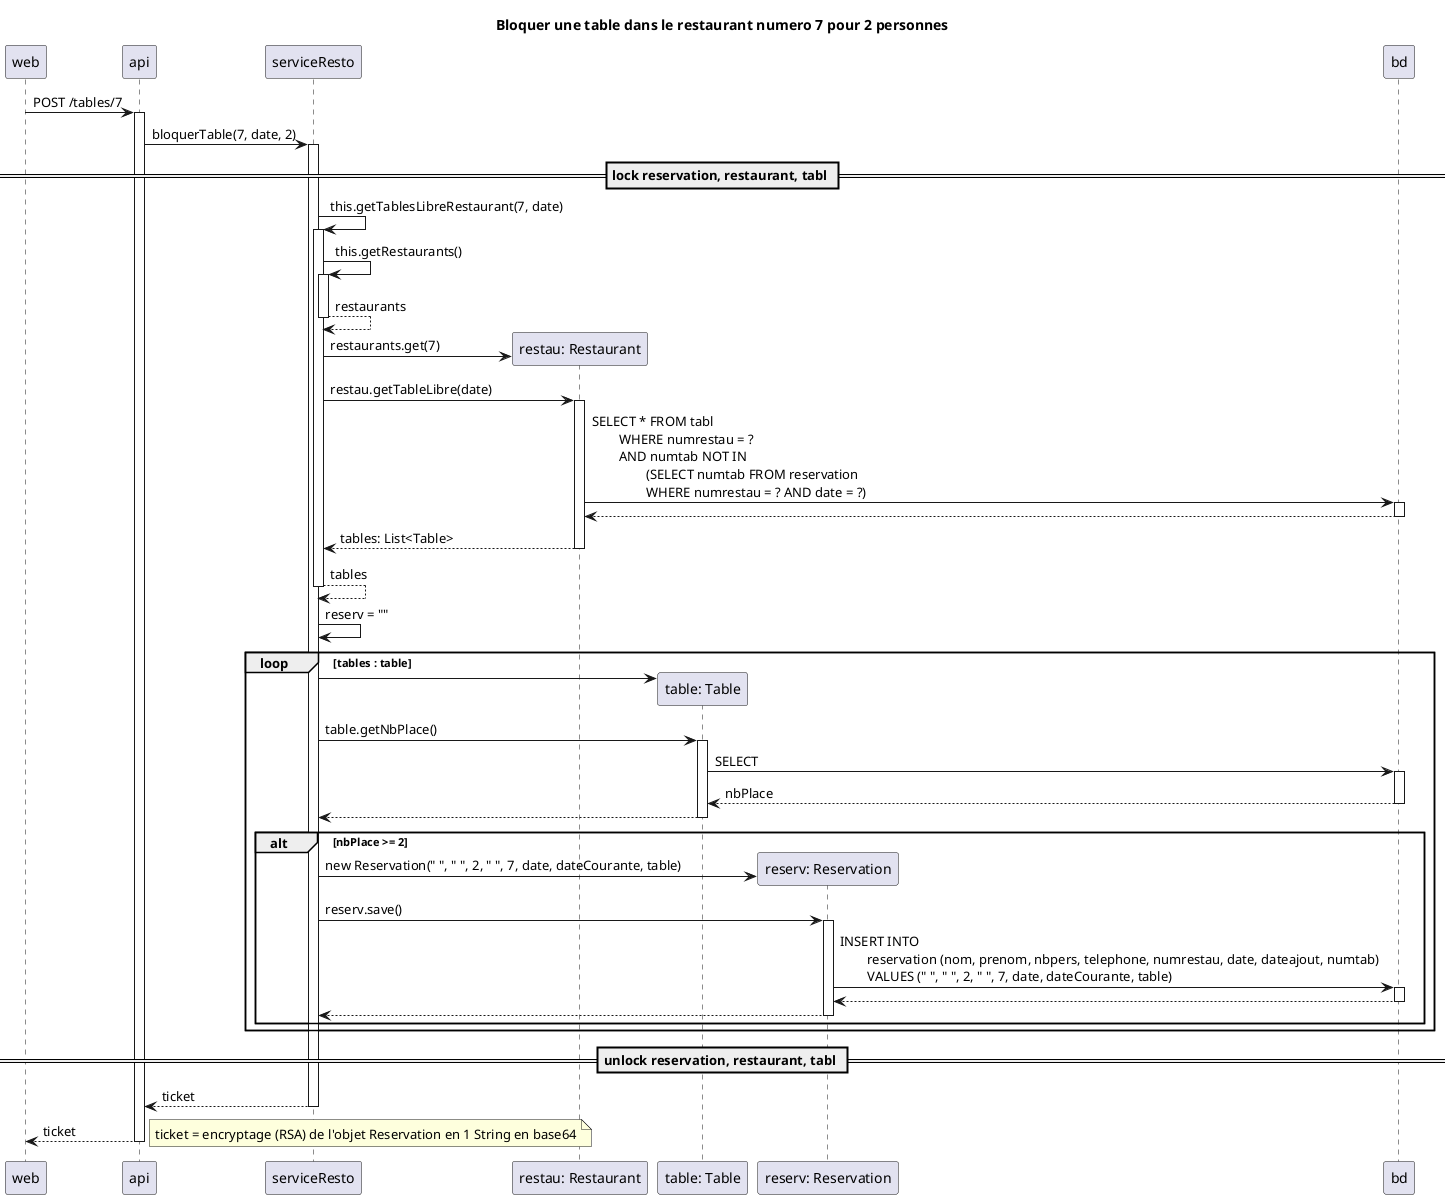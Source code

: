@startuml
'https://plantuml.com/sequence-diagram

/'autonumber'/

title Bloquer une table dans le restaurant numero 7 pour 2 personnes

web -> api : POST /tables/7
activate api

api -> "serviceResto" : bloquerTable(7, date, 2)
activate "serviceResto"

== lock reservation, restaurant, tabl ==

"serviceResto" -> "serviceResto" : this.getTablesLibreRestaurant(7, date)
activate "serviceResto"

"serviceResto" -> "serviceResto" : this.getRestaurants()
activate "serviceResto"
"serviceResto" --> "serviceResto" : restaurants
deactivate "serviceResto"

create "restau: Restaurant"
"serviceResto" -> "restau: Restaurant" : restaurants.get(7)

"serviceResto" -> "restau: Restaurant" : restau.getTableLibre(date)
activate "restau: Restaurant"

"restau: Restaurant" -> bd : SELECT * FROM tabl \n\tWHERE numrestau = ? \n\tAND numtab NOT IN \n\t\t(SELECT numtab FROM reservation \n\t\tWHERE numrestau = ? AND date = ?)
activate bd

"restau: Restaurant" <-- bd
deactivate bd

"serviceResto" <-- "restau: Restaurant" : tables: List<Table>
deactivate "restau: Restaurant"

"serviceResto" --> "serviceResto" : tables
deactivate "serviceResto"

"serviceResto" -> "serviceResto" : reserv = ""

loop tables : table
    create "table: Table"
    "serviceResto" -> "table: Table"

    "serviceResto" -> "table: Table": table.getNbPlace()
    activate "table: Table"

    "table: Table" -> bd : SELECT
    activate bd
    "table: Table" <-- bd : nbPlace
    deactivate bd

    "serviceResto" <-- "table: Table"
    deactivate "table: Table"

    alt nbPlace >= 2
        create "reserv: Reservation"
        "serviceResto" -> "reserv: Reservation" : new Reservation(" ", " ", 2, " ", 7, date, dateCourante, table)

        "serviceResto" -> "reserv: Reservation" : reserv.save()
        activate "reserv: Reservation"

        database bd
        "reserv: Reservation" -> bd : INSERT INTO \n\treservation (nom, prenom, nbpers, telephone, numrestau, date, dateajout, numtab) \n\tVALUES (" ", " ", 2, " ", 7, date, dateCourante, table)
        activate bd
        "reserv: Reservation" <-- bd
        deactivate bd

        "serviceResto" <-- "reserv: Reservation"
        deactivate "reserv: Reservation"
    end
end
== unlock reservation, restaurant, tabl ==
api <-- "serviceResto" : ticket
deactivate "serviceResto"

web <-- api : ticket
note right
    ticket = encryptage (RSA) de l'objet Reservation en 1 String en base64
end note
deactivate api

@enduml
